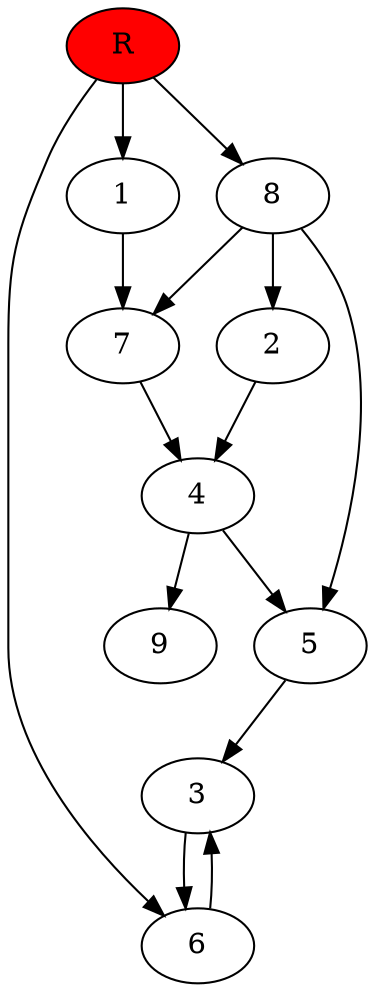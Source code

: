 digraph prb32243 {
	1
	2
	3
	4
	5
	6
	7
	8
	R [fillcolor="#ff0000" style=filled]
	1 -> 7
	2 -> 4
	3 -> 6
	4 -> 5
	4 -> 9
	5 -> 3
	6 -> 3
	7 -> 4
	8 -> 2
	8 -> 5
	8 -> 7
	R -> 1
	R -> 6
	R -> 8
}
